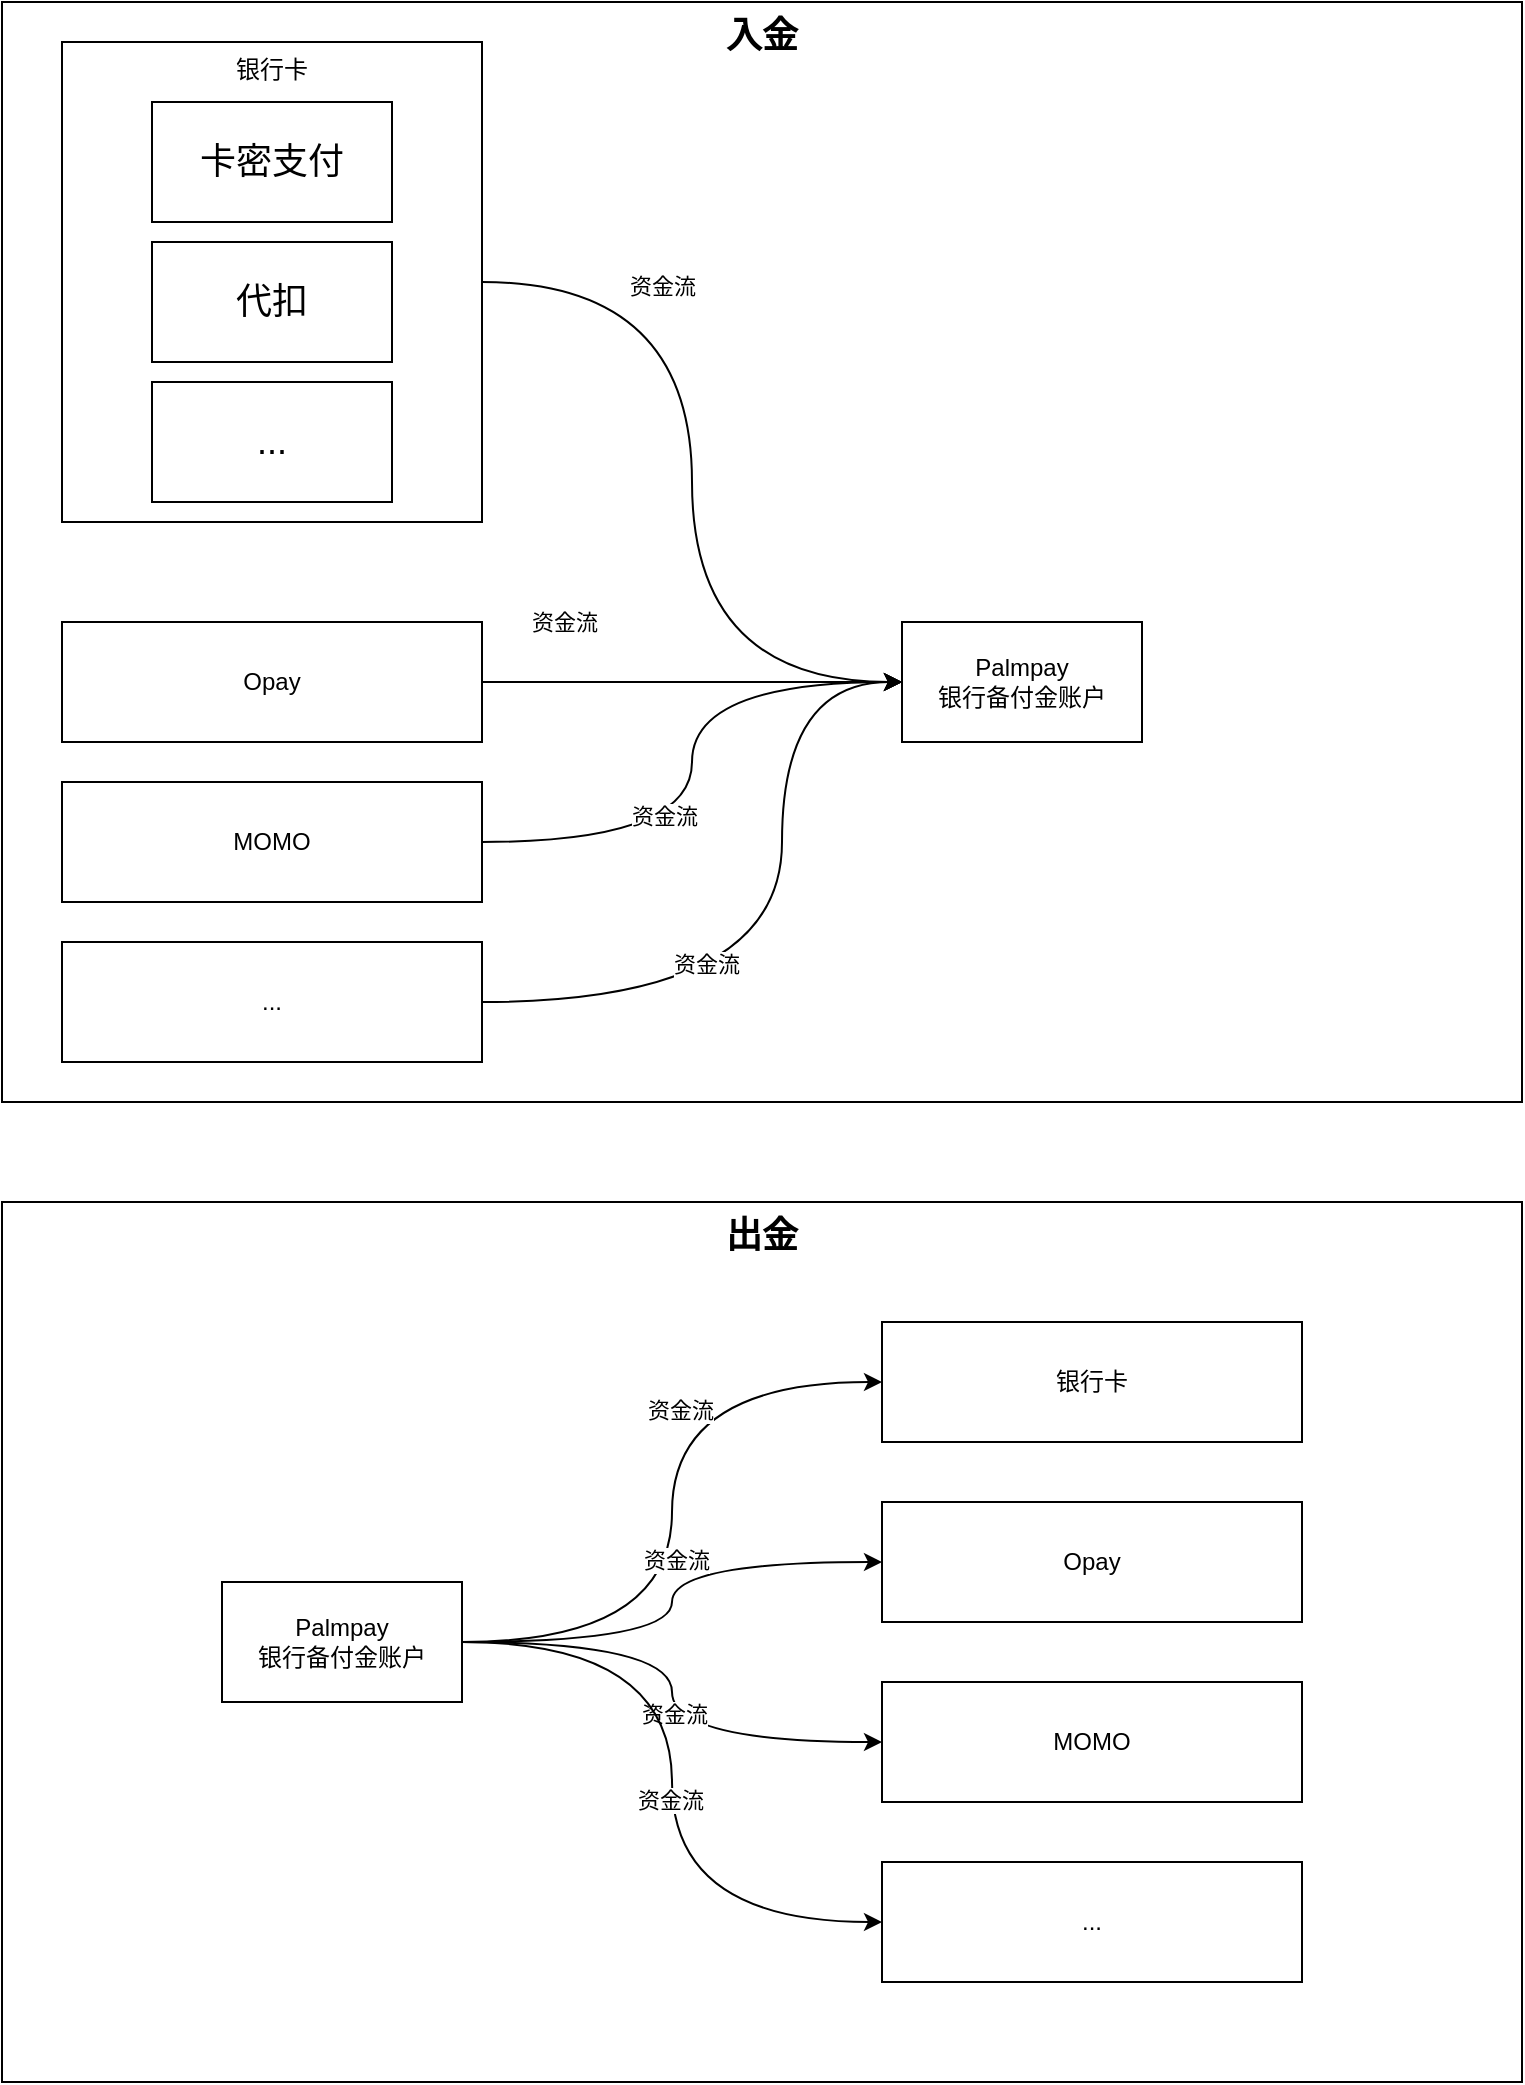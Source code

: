 <mxfile version="20.8.13" type="github">
  <diagram name="第 1 页" id="ShCTlXmWtOHIUATSDjjd">
    <mxGraphModel dx="1434" dy="796" grid="1" gridSize="10" guides="1" tooltips="1" connect="1" arrows="1" fold="1" page="1" pageScale="1" pageWidth="827" pageHeight="1169" math="0" shadow="0">
      <root>
        <mxCell id="0" />
        <mxCell id="1" parent="0" />
        <mxCell id="GTUI87fDnce3bX6rK0m2-11" value="入金" style="rounded=0;whiteSpace=wrap;html=1;verticalAlign=top;fontStyle=1;fontSize=18;" vertex="1" parent="1">
          <mxGeometry x="40" y="30" width="760" height="550" as="geometry" />
        </mxCell>
        <mxCell id="GTUI87fDnce3bX6rK0m2-5" style="edgeStyle=orthogonalEdgeStyle;rounded=0;orthogonalLoop=1;jettySize=auto;html=1;entryX=0;entryY=0.5;entryDx=0;entryDy=0;curved=1;" edge="1" parent="1" source="GTUI87fDnce3bX6rK0m2-1" target="GTUI87fDnce3bX6rK0m2-4">
          <mxGeometry relative="1" as="geometry" />
        </mxCell>
        <mxCell id="GTUI87fDnce3bX6rK0m2-8" value="资金流" style="edgeLabel;html=1;align=center;verticalAlign=middle;resizable=0;points=[];" vertex="1" connectable="0" parent="GTUI87fDnce3bX6rK0m2-5">
          <mxGeometry x="-0.48" y="-15" relative="1" as="geometry">
            <mxPoint as="offset" />
          </mxGeometry>
        </mxCell>
        <mxCell id="GTUI87fDnce3bX6rK0m2-1" value="银行卡" style="rounded=0;whiteSpace=wrap;html=1;verticalAlign=top;" vertex="1" parent="1">
          <mxGeometry x="70" y="50" width="210" height="240" as="geometry" />
        </mxCell>
        <mxCell id="GTUI87fDnce3bX6rK0m2-6" style="edgeStyle=orthogonalEdgeStyle;curved=1;rounded=0;orthogonalLoop=1;jettySize=auto;html=1;entryX=0;entryY=0.5;entryDx=0;entryDy=0;" edge="1" parent="1" source="GTUI87fDnce3bX6rK0m2-2" target="GTUI87fDnce3bX6rK0m2-4">
          <mxGeometry relative="1" as="geometry">
            <mxPoint x="480" y="350" as="targetPoint" />
          </mxGeometry>
        </mxCell>
        <mxCell id="GTUI87fDnce3bX6rK0m2-9" value="资金流" style="edgeLabel;html=1;align=center;verticalAlign=middle;resizable=0;points=[];" vertex="1" connectable="0" parent="GTUI87fDnce3bX6rK0m2-6">
          <mxGeometry x="-0.51" y="3" relative="1" as="geometry">
            <mxPoint x="-11" y="-27" as="offset" />
          </mxGeometry>
        </mxCell>
        <mxCell id="GTUI87fDnce3bX6rK0m2-2" value="Opay" style="rounded=0;whiteSpace=wrap;html=1;" vertex="1" parent="1">
          <mxGeometry x="70" y="340" width="210" height="60" as="geometry" />
        </mxCell>
        <mxCell id="GTUI87fDnce3bX6rK0m2-7" style="rounded=0;orthogonalLoop=1;jettySize=auto;html=1;entryX=0;entryY=0.5;entryDx=0;entryDy=0;edgeStyle=orthogonalEdgeStyle;curved=1;" edge="1" parent="1" source="GTUI87fDnce3bX6rK0m2-3" target="GTUI87fDnce3bX6rK0m2-4">
          <mxGeometry relative="1" as="geometry">
            <mxPoint x="480" y="350" as="targetPoint" />
          </mxGeometry>
        </mxCell>
        <mxCell id="GTUI87fDnce3bX6rK0m2-10" value="资金流" style="edgeLabel;html=1;align=center;verticalAlign=middle;resizable=0;points=[];" vertex="1" connectable="0" parent="GTUI87fDnce3bX6rK0m2-7">
          <mxGeometry x="-0.187" y="14" relative="1" as="geometry">
            <mxPoint as="offset" />
          </mxGeometry>
        </mxCell>
        <mxCell id="GTUI87fDnce3bX6rK0m2-3" value="MOMO" style="rounded=0;whiteSpace=wrap;html=1;" vertex="1" parent="1">
          <mxGeometry x="70" y="420" width="210" height="60" as="geometry" />
        </mxCell>
        <mxCell id="GTUI87fDnce3bX6rK0m2-4" value="Palmpay&lt;br&gt;银行备付金账户" style="rounded=0;whiteSpace=wrap;html=1;" vertex="1" parent="1">
          <mxGeometry x="490" y="340" width="120" height="60" as="geometry" />
        </mxCell>
        <mxCell id="GTUI87fDnce3bX6rK0m2-13" value="卡密支付" style="rounded=0;whiteSpace=wrap;html=1;fontSize=18;" vertex="1" parent="1">
          <mxGeometry x="115" y="80" width="120" height="60" as="geometry" />
        </mxCell>
        <mxCell id="GTUI87fDnce3bX6rK0m2-14" value="代扣" style="rounded=0;whiteSpace=wrap;html=1;fontSize=18;" vertex="1" parent="1">
          <mxGeometry x="115" y="150" width="120" height="60" as="geometry" />
        </mxCell>
        <mxCell id="GTUI87fDnce3bX6rK0m2-15" value="..." style="rounded=0;whiteSpace=wrap;html=1;fontSize=18;" vertex="1" parent="1">
          <mxGeometry x="115" y="220" width="120" height="60" as="geometry" />
        </mxCell>
        <mxCell id="GTUI87fDnce3bX6rK0m2-16" value="出金" style="rounded=0;whiteSpace=wrap;html=1;verticalAlign=top;fontStyle=1;fontSize=18;" vertex="1" parent="1">
          <mxGeometry x="40" y="630" width="760" height="440" as="geometry" />
        </mxCell>
        <mxCell id="GTUI87fDnce3bX6rK0m2-22" value="Opay" style="rounded=0;whiteSpace=wrap;html=1;" vertex="1" parent="1">
          <mxGeometry x="480" y="780" width="210" height="60" as="geometry" />
        </mxCell>
        <mxCell id="GTUI87fDnce3bX6rK0m2-25" value="MOMO" style="rounded=0;whiteSpace=wrap;html=1;" vertex="1" parent="1">
          <mxGeometry x="480" y="870" width="210" height="60" as="geometry" />
        </mxCell>
        <mxCell id="GTUI87fDnce3bX6rK0m2-31" style="edgeStyle=orthogonalEdgeStyle;curved=1;rounded=0;orthogonalLoop=1;jettySize=auto;html=1;entryX=0;entryY=0.5;entryDx=0;entryDy=0;fontSize=18;" edge="1" parent="1" source="GTUI87fDnce3bX6rK0m2-26" target="GTUI87fDnce3bX6rK0m2-30">
          <mxGeometry relative="1" as="geometry" />
        </mxCell>
        <mxCell id="GTUI87fDnce3bX6rK0m2-34" value="资金流" style="edgeLabel;html=1;align=center;verticalAlign=middle;resizable=0;points=[];fontSize=11;" vertex="1" connectable="0" parent="GTUI87fDnce3bX6rK0m2-31">
          <mxGeometry x="0.407" y="-14" relative="1" as="geometry">
            <mxPoint as="offset" />
          </mxGeometry>
        </mxCell>
        <mxCell id="GTUI87fDnce3bX6rK0m2-32" style="edgeStyle=orthogonalEdgeStyle;curved=1;rounded=0;orthogonalLoop=1;jettySize=auto;html=1;entryX=0;entryY=0.5;entryDx=0;entryDy=0;fontSize=18;" edge="1" parent="1" source="GTUI87fDnce3bX6rK0m2-26" target="GTUI87fDnce3bX6rK0m2-22">
          <mxGeometry relative="1" as="geometry" />
        </mxCell>
        <mxCell id="GTUI87fDnce3bX6rK0m2-35" value="资金流" style="edgeLabel;html=1;align=center;verticalAlign=middle;resizable=0;points=[];fontSize=11;" vertex="1" connectable="0" parent="GTUI87fDnce3bX6rK0m2-32">
          <mxGeometry x="0.171" y="1" relative="1" as="geometry">
            <mxPoint as="offset" />
          </mxGeometry>
        </mxCell>
        <mxCell id="GTUI87fDnce3bX6rK0m2-33" style="edgeStyle=orthogonalEdgeStyle;curved=1;rounded=0;orthogonalLoop=1;jettySize=auto;html=1;entryX=0;entryY=0.5;entryDx=0;entryDy=0;fontSize=18;" edge="1" parent="1" source="GTUI87fDnce3bX6rK0m2-26" target="GTUI87fDnce3bX6rK0m2-25">
          <mxGeometry relative="1" as="geometry" />
        </mxCell>
        <mxCell id="GTUI87fDnce3bX6rK0m2-36" value="资金流" style="edgeLabel;html=1;align=center;verticalAlign=middle;resizable=0;points=[];fontSize=11;" vertex="1" connectable="0" parent="GTUI87fDnce3bX6rK0m2-33">
          <mxGeometry x="0.083" y="1" relative="1" as="geometry">
            <mxPoint as="offset" />
          </mxGeometry>
        </mxCell>
        <mxCell id="GTUI87fDnce3bX6rK0m2-41" style="edgeStyle=orthogonalEdgeStyle;curved=1;rounded=0;orthogonalLoop=1;jettySize=auto;html=1;entryX=0;entryY=0.5;entryDx=0;entryDy=0;fontSize=11;" edge="1" parent="1" source="GTUI87fDnce3bX6rK0m2-26" target="GTUI87fDnce3bX6rK0m2-40">
          <mxGeometry relative="1" as="geometry" />
        </mxCell>
        <mxCell id="GTUI87fDnce3bX6rK0m2-42" value="资金流" style="edgeLabel;html=1;align=center;verticalAlign=middle;resizable=0;points=[];fontSize=11;" vertex="1" connectable="0" parent="GTUI87fDnce3bX6rK0m2-41">
          <mxGeometry x="0.051" y="-1" relative="1" as="geometry">
            <mxPoint as="offset" />
          </mxGeometry>
        </mxCell>
        <mxCell id="GTUI87fDnce3bX6rK0m2-26" value="Palmpay&lt;br&gt;银行备付金账户" style="rounded=0;whiteSpace=wrap;html=1;" vertex="1" parent="1">
          <mxGeometry x="150" y="820" width="120" height="60" as="geometry" />
        </mxCell>
        <mxCell id="GTUI87fDnce3bX6rK0m2-30" value="银行卡" style="rounded=0;whiteSpace=wrap;html=1;" vertex="1" parent="1">
          <mxGeometry x="480" y="690" width="210" height="60" as="geometry" />
        </mxCell>
        <mxCell id="GTUI87fDnce3bX6rK0m2-38" style="edgeStyle=orthogonalEdgeStyle;curved=1;rounded=0;orthogonalLoop=1;jettySize=auto;html=1;entryX=0;entryY=0.5;entryDx=0;entryDy=0;fontSize=11;" edge="1" parent="1" source="GTUI87fDnce3bX6rK0m2-37" target="GTUI87fDnce3bX6rK0m2-4">
          <mxGeometry relative="1" as="geometry">
            <Array as="points">
              <mxPoint x="430" y="530" />
              <mxPoint x="430" y="370" />
            </Array>
          </mxGeometry>
        </mxCell>
        <mxCell id="GTUI87fDnce3bX6rK0m2-39" value="资金流" style="edgeLabel;html=1;align=center;verticalAlign=middle;resizable=0;points=[];fontSize=11;" vertex="1" connectable="0" parent="GTUI87fDnce3bX6rK0m2-38">
          <mxGeometry x="-0.395" y="19" relative="1" as="geometry">
            <mxPoint as="offset" />
          </mxGeometry>
        </mxCell>
        <mxCell id="GTUI87fDnce3bX6rK0m2-37" value="..." style="rounded=0;whiteSpace=wrap;html=1;" vertex="1" parent="1">
          <mxGeometry x="70" y="500" width="210" height="60" as="geometry" />
        </mxCell>
        <mxCell id="GTUI87fDnce3bX6rK0m2-40" value="..." style="rounded=0;whiteSpace=wrap;html=1;" vertex="1" parent="1">
          <mxGeometry x="480" y="960" width="210" height="60" as="geometry" />
        </mxCell>
      </root>
    </mxGraphModel>
  </diagram>
</mxfile>
